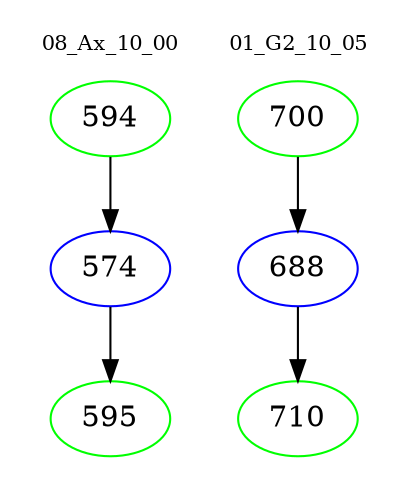 digraph{
subgraph cluster_0 {
color = white
label = "08_Ax_10_00";
fontsize=10;
T0_594 [label="594", color="green"]
T0_594 -> T0_574 [color="black"]
T0_574 [label="574", color="blue"]
T0_574 -> T0_595 [color="black"]
T0_595 [label="595", color="green"]
}
subgraph cluster_1 {
color = white
label = "01_G2_10_05";
fontsize=10;
T1_700 [label="700", color="green"]
T1_700 -> T1_688 [color="black"]
T1_688 [label="688", color="blue"]
T1_688 -> T1_710 [color="black"]
T1_710 [label="710", color="green"]
}
}
